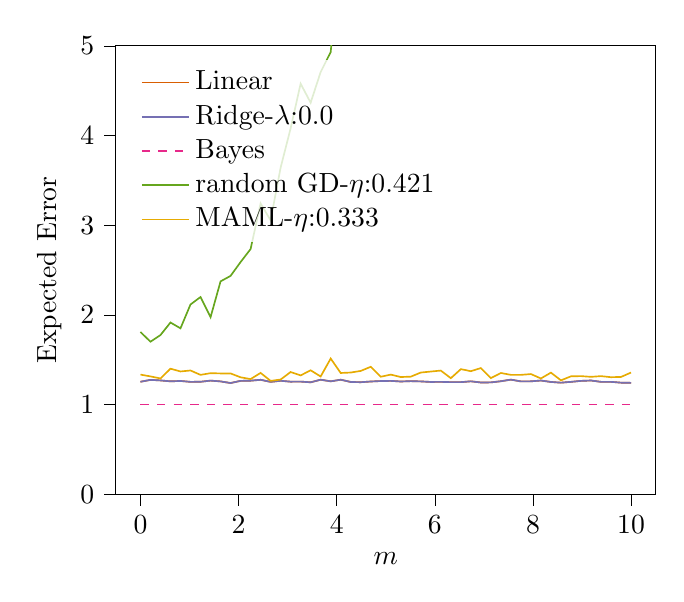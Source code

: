 % This file was created with tikzplotlib v0.10.1.
\begin{tikzpicture}

\definecolor{chocolate217952}{RGB}{217,95,2}
\definecolor{darkcyan27158119}{RGB}{27,158,119}
\definecolor{darkgoldenrod16611829}{RGB}{166,118,29}
\definecolor{darkgray176}{RGB}{176,176,176}
\definecolor{deeppink23141138}{RGB}{231,41,138}
\definecolor{lightslategray117112179}{RGB}{117,112,179}
\definecolor{olivedrab10216630}{RGB}{102,166,30}
\definecolor{orange2301712}{RGB}{230,171,2}

\begin{axis}[
legend cell align={left},
legend style={
  fill opacity=0.8,
  draw opacity=1,
  text opacity=1,
  at={(0.03,0.97)},
  anchor=north west,
  draw=none
},
tick align=outside,
tick pos=left,
x grid style={darkgray176},
xlabel={\(\displaystyle m\)},
xmin=-0.5, xmax=10.5,
xtick style={color=black},
y grid style={darkgray176},
ylabel={Expected Error},
ymin=0.0, ymax=5.0,
ytick style={color=black}
]

\addplot [semithick, chocolate217952]
table {%
0 1.253
0.204 1.274
0.408 1.268
0.612 1.258
0.816 1.262
1.02 1.252
1.224 1.253
1.429 1.266
1.633 1.257
1.837 1.239
2.041 1.263
2.245 1.265
2.449 1.275
2.653 1.252
2.857 1.264
3.061 1.254
3.265 1.255
3.469 1.247
3.673 1.276
3.878 1.258
4.082 1.276
4.286 1.251
4.49 1.248
4.694 1.256
4.898 1.261
5.102 1.263
5.306 1.256
5.51 1.26
5.714 1.257
5.918 1.251
6.122 1.252
6.327 1.249
6.531 1.249
6.735 1.258
6.939 1.245
7.143 1.246
7.347 1.259
7.551 1.277
7.755 1.257
7.959 1.258
8.163 1.267
8.367 1.251
8.571 1.243
8.776 1.252
8.98 1.263
9.184 1.267
9.388 1.252
9.592 1.252
9.796 1.243
10 1.241
};
\addlegendentry{Linear}
\addplot [semithick, lightslategray117112179]
table {%
0 1.253
0.204 1.274
0.408 1.268
0.612 1.258
0.816 1.262
1.02 1.252
1.224 1.253
1.429 1.266
1.633 1.257
1.837 1.239
2.041 1.263
2.245 1.265
2.449 1.275
2.653 1.252
2.857 1.264
3.061 1.254
3.265 1.255
3.469 1.247
3.673 1.276
3.878 1.258
4.082 1.276
4.286 1.251
4.49 1.248
4.694 1.256
4.898 1.261
5.102 1.263
5.306 1.256
5.51 1.26
5.714 1.257
5.918 1.251
6.122 1.252
6.327 1.249
6.531 1.249
6.735 1.258
6.939 1.245
7.143 1.246
7.347 1.259
7.551 1.277
7.755 1.257
7.959 1.258
8.163 1.267
8.367 1.251
8.571 1.243
8.776 1.252
8.98 1.263
9.184 1.267
9.388 1.252
9.592 1.252
9.796 1.243
10 1.241
};
\addlegendentry{Ridge-$\lambda$:0.0}
\addplot [semithick, deeppink23141138, dashed]
table {%
0 1.0
0.204 1.0
0.408 1.0
0.612 1.0
0.816 1.0
1.02 1.0
1.224 1.0
1.429 1.0
1.633 1.0
1.837 1.0
2.041 1.0
2.245 1.0
2.449 1.0
2.653 1.0
2.857 1.0
3.061 1.0
3.265 1.0
3.469 1.0
3.673 1.0
3.878 1.0
4.082 1.0
4.286 1.0
4.49 1.0
4.694 1.0
4.898 1.0
5.102 1.0
5.306 1.0
5.51 1.0
5.714 1.0
5.918 1.0
6.122 1.0
6.327 1.0
6.531 1.0
6.735 1.0
6.939 1.0
7.143 1.0
7.347 1.0
7.551 1.0
7.755 1.0
7.959 1.0
8.163 1.0
8.367 1.0
8.571 1.0
8.776 1.0
8.98 1.0
9.184 1.0
9.388 1.0
9.592 1.0
9.796 1.0
10 1.0
};
\addlegendentry{Bayes}
\addplot [semithick, olivedrab10216630]
table {%
0 1.808
0.204 1.7
0.408 1.774
0.612 1.914
0.816 1.849
1.02 2.115
1.224 2.198
1.429 1.973
1.633 2.373
1.837 2.434
2.041 2.588
2.245 2.733
2.449 3.242
2.653 3.054
2.857 3.641
3.061 4.079
3.265 4.578
3.469 4.365
3.673 4.707
3.878 4.931
4.082 6.146
4.286 5.781
4.49 5.093
4.694 6.258
4.898 6.456
5.102 7.819
5.306 7.569
5.51 8.975
5.714 10.204
5.918 10.389
6.122 10.356
6.327 11.005
6.531 10.669
6.735 11.591
6.939 13.858
7.143 13.393
7.347 14.051
7.551 16.325
7.755 15.802
7.959 17.476
8.163 19.263
8.367 15.32
8.571 19.065
8.776 20.664
8.98 19.185
9.184 19.232
9.388 20.026
9.592 22.476
9.796 22.459
10 23.024
};
\addlegendentry{random GD-$\eta$:0.421}
\addplot [semithick, orange2301712]
table {%
0 1.333
0.204 1.313
0.408 1.29
0.612 1.399
0.816 1.368
1.02 1.379
1.224 1.33
1.429 1.349
1.633 1.346
1.837 1.346
2.041 1.303
2.245 1.283
2.449 1.352
2.653 1.263
2.857 1.278
3.061 1.362
3.265 1.324
3.469 1.381
3.673 1.312
3.878 1.512
4.082 1.351
4.286 1.356
4.49 1.374
4.694 1.42
4.898 1.309
5.102 1.333
5.306 1.306
5.51 1.31
5.714 1.356
5.918 1.367
6.122 1.378
6.327 1.293
6.531 1.394
6.735 1.371
6.939 1.406
7.143 1.294
7.347 1.351
7.551 1.33
7.755 1.33
7.959 1.339
8.163 1.29
8.367 1.355
8.571 1.269
8.776 1.314
8.98 1.316
9.184 1.308
9.388 1.316
9.592 1.304
9.796 1.307
10 1.356
};
\addlegendentry{MAML-$\eta$:0.333}

\end{axis}

\end{tikzpicture}
